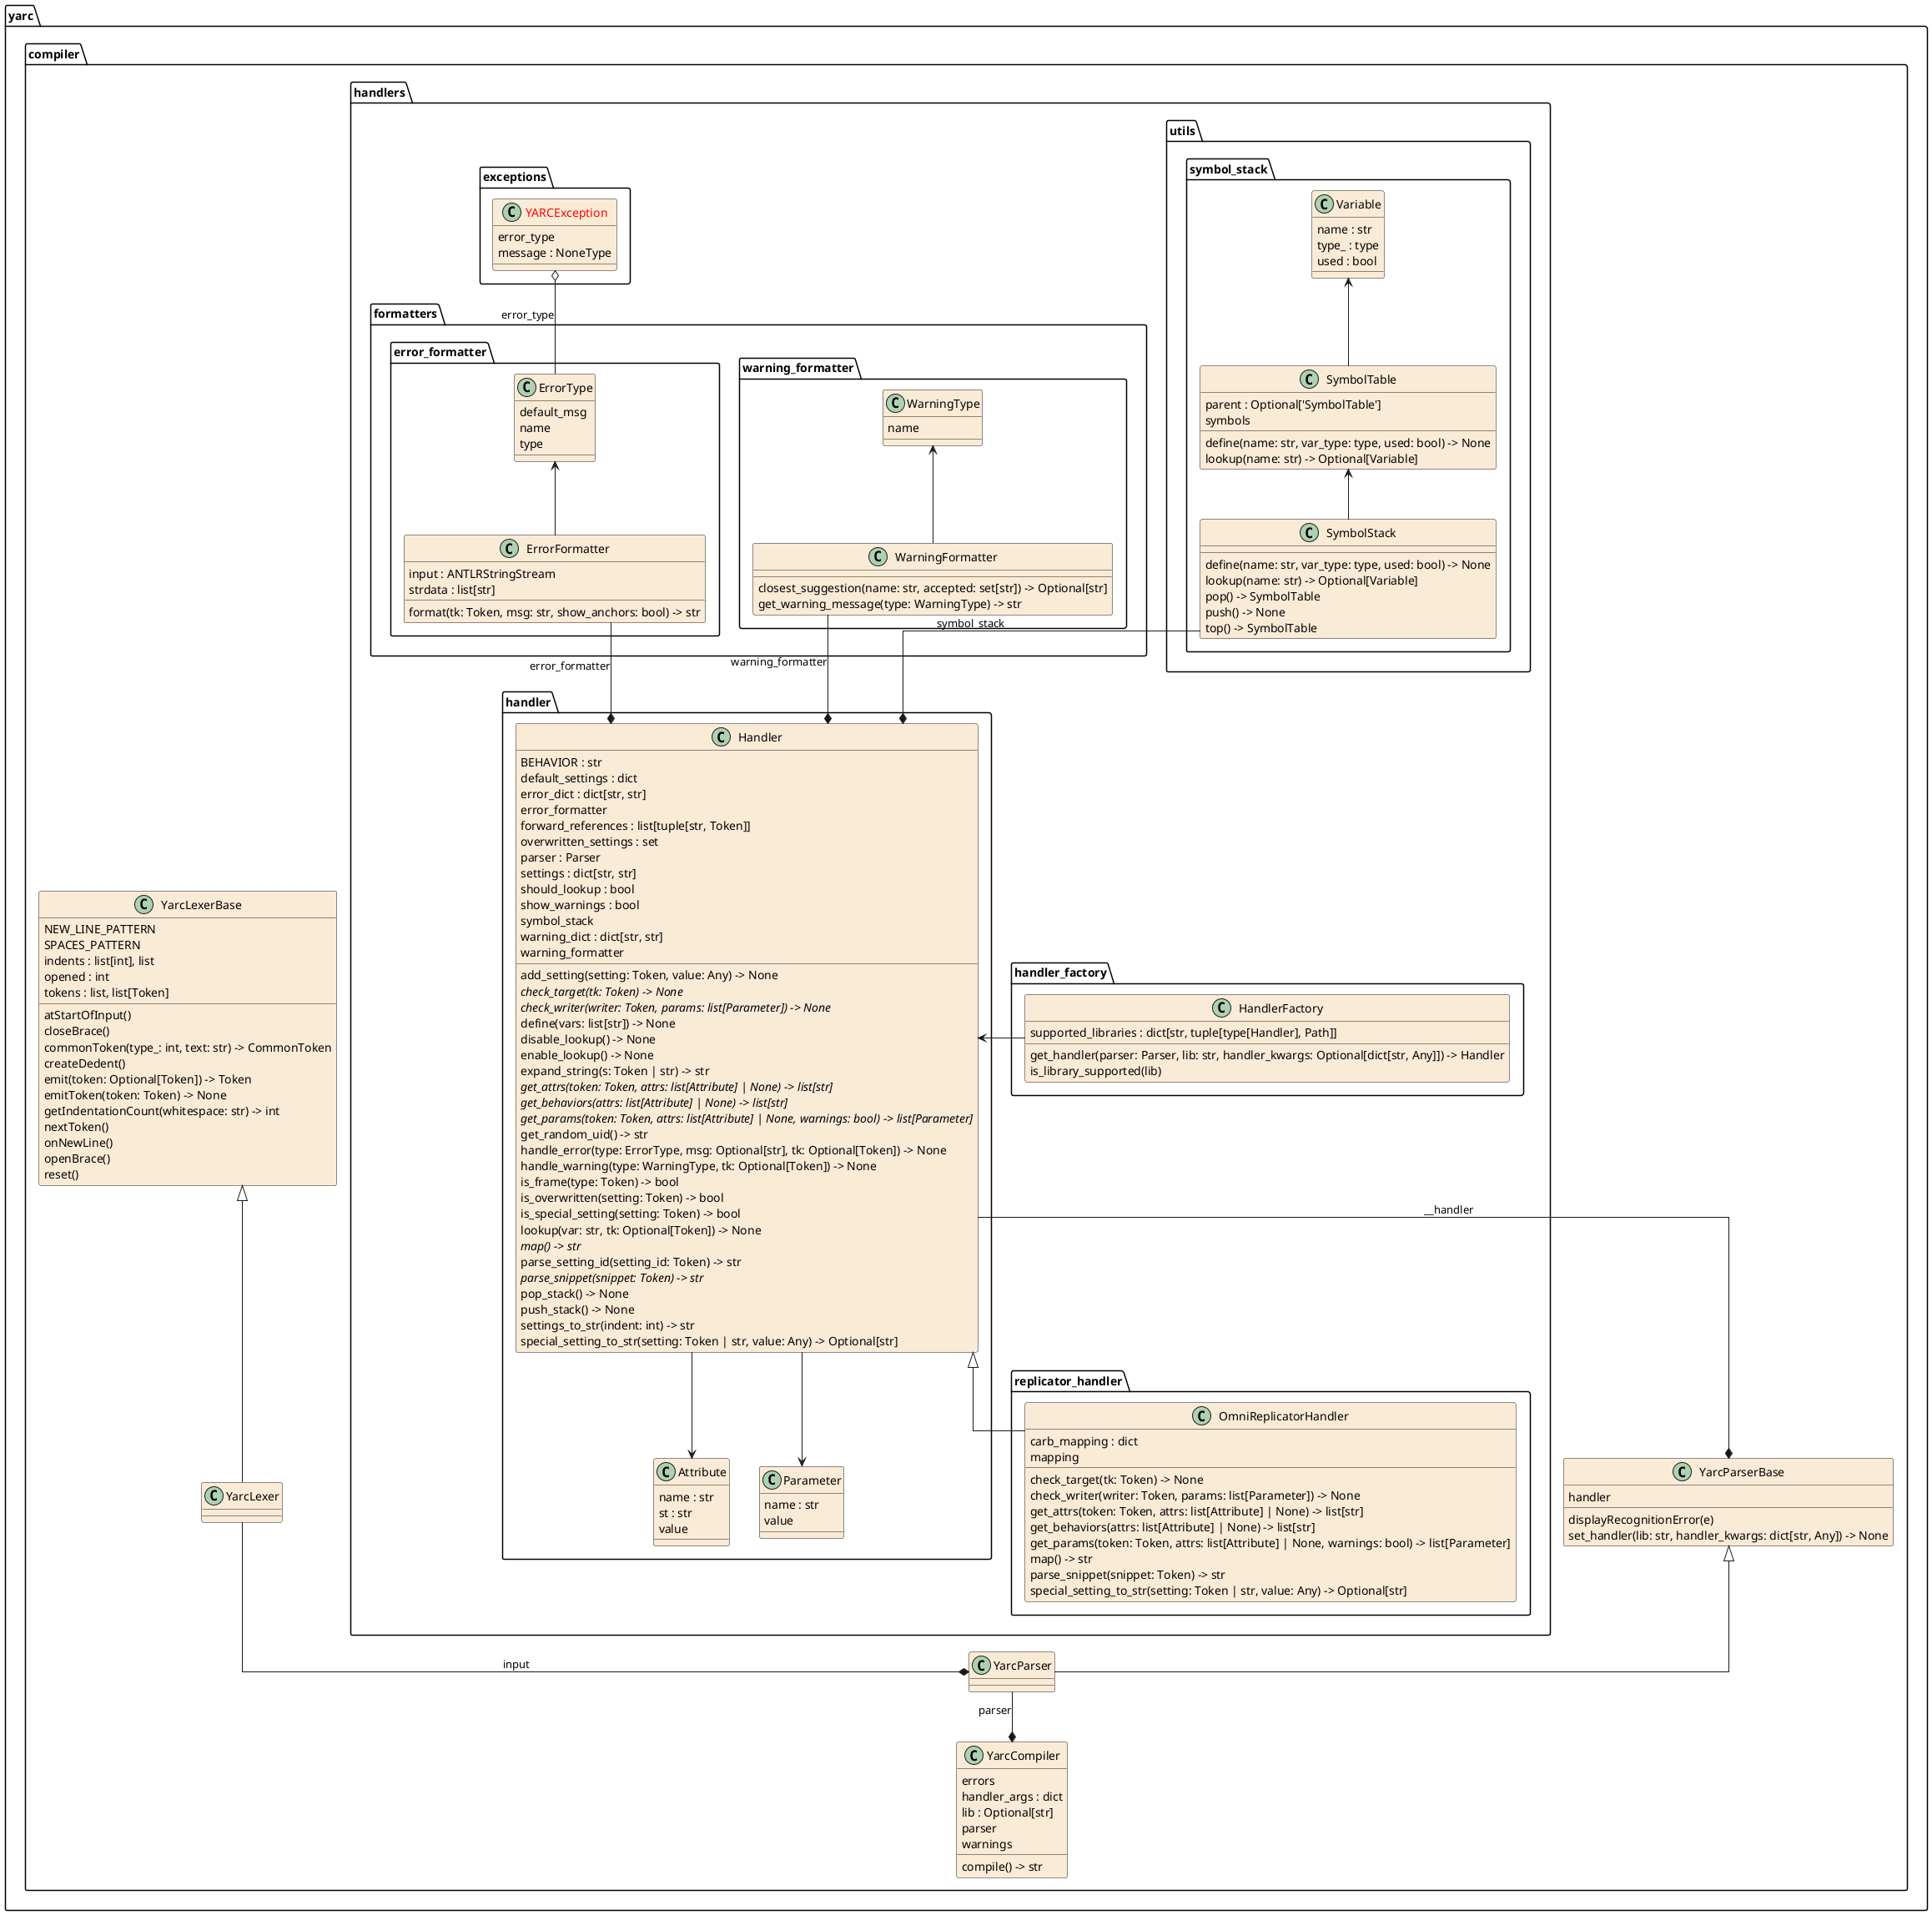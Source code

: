 @startuml yarc_classes
skinparam linetype polyline
skinparam linetype ortho
/' set namespaceSeparator none '/
class "Handler" as yarc.compiler.handlers.handler.Handler #antiquewhite {
  BEHAVIOR : str
  default_settings : dict
  error_dict : dict[str, str]
  error_formatter
  forward_references : list[tuple[str, Token]]
  overwritten_settings : set
  parser : Parser
  settings : dict[str, str]
  should_lookup : bool
  show_warnings : bool
  symbol_stack
  warning_dict : dict[str, str]
  warning_formatter
  add_setting(setting: Token, value: Any) -> None
  {abstract}check_target(tk: Token) -> None
  {abstract}check_writer(writer: Token, params: list[Parameter]) -> None
  define(vars: list[str]) -> None
  disable_lookup() -> None
  enable_lookup() -> None
  expand_string(s: Token | str) -> str
  {abstract}get_attrs(token: Token, attrs: list[Attribute] | None) -> list[str]
  {abstract}get_behaviors(attrs: list[Attribute] | None) -> list[str]
  {abstract}get_params(token: Token, attrs: list[Attribute] | None, warnings: bool) -> list[Parameter]
  get_random_uid() -> str
  handle_error(type: ErrorType, msg: Optional[str], tk: Optional[Token]) -> None
  handle_warning(type: WarningType, tk: Optional[Token]) -> None
  is_frame(type: Token) -> bool
  is_overwritten(setting: Token) -> bool
  is_special_setting(setting: Token) -> bool
  lookup(var: str, tk: Optional[Token]) -> None
  {abstract}map() -> str
  parse_setting_id(setting_id: Token) -> str
  {abstract}parse_snippet(snippet: Token) -> str
  pop_stack() -> None
  push_stack() -> None
  settings_to_str(indent: int) -> str
  special_setting_to_str(setting: Token | str, value: Any) -> Optional[str]
}
class "HandlerFactory" as yarc.compiler.handlers.handler_factory.HandlerFactory #antiquewhite {
  supported_libraries : dict[str, tuple[type[Handler], Path]]
  get_handler(parser: Parser, lib: str, handler_kwargs: Optional[dict[str, Any]]) -> Handler
  is_library_supported(lib)
}
class "Attribute" as yarc.compiler.handlers.handler.Attribute #antiquewhite {
  name : str
  st : str
  value
}
class "Parameter" as yarc.compiler.handlers.handler.Parameter #antiquewhite {
  name : str
  value
}
class "OmniReplicatorHandler" as yarc.compiler.handlers.replicator_handler.OmniReplicatorHandler #antiquewhite {
  carb_mapping : dict
  mapping
  check_target(tk: Token) -> None
  check_writer(writer: Token, params: list[Parameter]) -> None
  get_attrs(token: Token, attrs: list[Attribute] | None) -> list[str]
  get_behaviors(attrs: list[Attribute] | None) -> list[str]
  get_params(token: Token, attrs: list[Attribute] | None, warnings: bool) -> list[Parameter]
  map() -> str
  parse_snippet(snippet: Token) -> str
  special_setting_to_str(setting: Token | str, value: Any) -> Optional[str]
}
class "SymbolStack" as yarc.compiler.handlers.utils.symbol_stack.SymbolStack #antiquewhite {
  define(name: str, var_type: type, used: bool) -> None
  lookup(name: str) -> Optional[Variable]
  pop() -> SymbolTable
  push() -> None
  top() -> SymbolTable
}
class "SymbolTable" as yarc.compiler.handlers.utils.symbol_stack.SymbolTable #antiquewhite {
  parent : Optional['SymbolTable']
  symbols
  define(name: str, var_type: type, used: bool) -> None
  lookup(name: str) -> Optional[Variable]
}
class "Variable" as yarc.compiler.handlers.utils.symbol_stack.Variable #antiquewhite {
  name : str
  type_ : type
  used : bool
}
class "WarningFormatter" as yarc.compiler.handlers.formatters.warning_formatter.WarningFormatter #antiquewhite {
  closest_suggestion(name: str, accepted: set[str]) -> Optional[str]
  get_warning_message(type: WarningType) -> str
}
class "WarningType" as yarc.compiler.handlers.formatters.warning_formatter.WarningType #antiquewhite {
  name
}
class "ErrorFormatter" as yarc.compiler.handlers.formatters.error_formatter.ErrorFormatter #antiquewhite {
  input : ANTLRStringStream
  strdata : list[str]
  format(tk: Token, msg: str, show_anchors: bool) -> str
}
class "ErrorType" as yarc.compiler.handlers.formatters.error_formatter.ErrorType #antiquewhite {
  default_msg
  name
  type
}
class "<color:red>YARCException</color>" as yarc.compiler.handlers.exceptions.YARCException #antiquewhite {
  error_type
  message : NoneType
}

class "YarcLexerBase" as yarc.compiler.YarcLexerBase #antiquewhite {
  NEW_LINE_PATTERN
  SPACES_PATTERN
  indents : list[int], list
  opened : int
  tokens : list, list[Token]
  atStartOfInput()
  closeBrace()
  commonToken(type_: int, text: str) -> CommonToken
  createDedent()
  emit(token: Optional[Token]) -> Token
  emitToken(token: Token) -> None
  getIndentationCount(whitespace: str) -> int
  nextToken()
  onNewLine()
  openBrace()
  reset()
}
class "YarcLexer" as yarc.compiler.YarcLexer #antiquewhite {  
}
class "YarcParserBase" as yarc.compiler.YarcParserBase #antiquewhite {
  handler
  displayRecognitionError(e)
  set_handler(lib: str, handler_kwargs: dict[str, Any]) -> None
}
class "YarcParser" as yarc.compiler.YarcParser #antiquewhite {
}
class "YarcCompiler" as yarc.compiler.YarcCompiler #antiquewhite {
  errors
  handler_args : dict
  lib : Optional[str]
  parser
  warnings
  compile() -> str
}

yarc.compiler.YarcLexerBase <|-- yarc.compiler.YarcLexer
yarc.compiler.YarcParserBase <|-- yarc.compiler.YarcParser
yarc.compiler.YarcLexer --* yarc.compiler.YarcParser: input
yarc.compiler.YarcParser --* yarc.compiler.YarcCompiler : parser

yarc.compiler.handlers.utils.symbol_stack.SymbolTable <-- yarc.compiler.handlers.utils.symbol_stack.SymbolStack
yarc.compiler.handlers.utils.symbol_stack.Variable <-- yarc.compiler.handlers.utils.symbol_stack.SymbolTable
yarc.compiler.handlers.exceptions.YARCException o-- yarc.compiler.handlers.formatters.error_formatter.ErrorType : error_type

yarc.compiler.handlers.formatters.warning_formatter.WarningType <-- yarc.compiler.handlers.formatters.warning_formatter.WarningFormatter 
yarc.compiler.handlers.formatters.error_formatter.ErrorType <-- yarc.compiler.handlers.formatters.error_formatter.ErrorFormatter

yarc.compiler.handlers.handler.Handler --> yarc.compiler.handlers.handler.Attribute
yarc.compiler.handlers.handler.Handler --> yarc.compiler.handlers.handler.Parameter

yarc.compiler.handlers.formatters.error_formatter.ErrorFormatter --* yarc.compiler.handlers.handler.Handler : error_formatter
yarc.compiler.handlers.formatters.warning_formatter.WarningFormatter --* yarc.compiler.handlers.handler.Handler : warning_formatter
yarc.compiler.handlers.utils.symbol_stack.SymbolStack --* yarc.compiler.handlers.handler.Handler : symbol_stack

yarc.compiler.handlers.handler.Handler <-r- yarc.compiler.handlers.handler_factory.HandlerFactory

yarc.compiler.handlers.handler.Handler <|-- yarc.compiler.handlers.replicator_handler.OmniReplicatorHandler

yarc.compiler.handlers.handler.Handler --* yarc.compiler.YarcParserBase : __handler

@enduml
